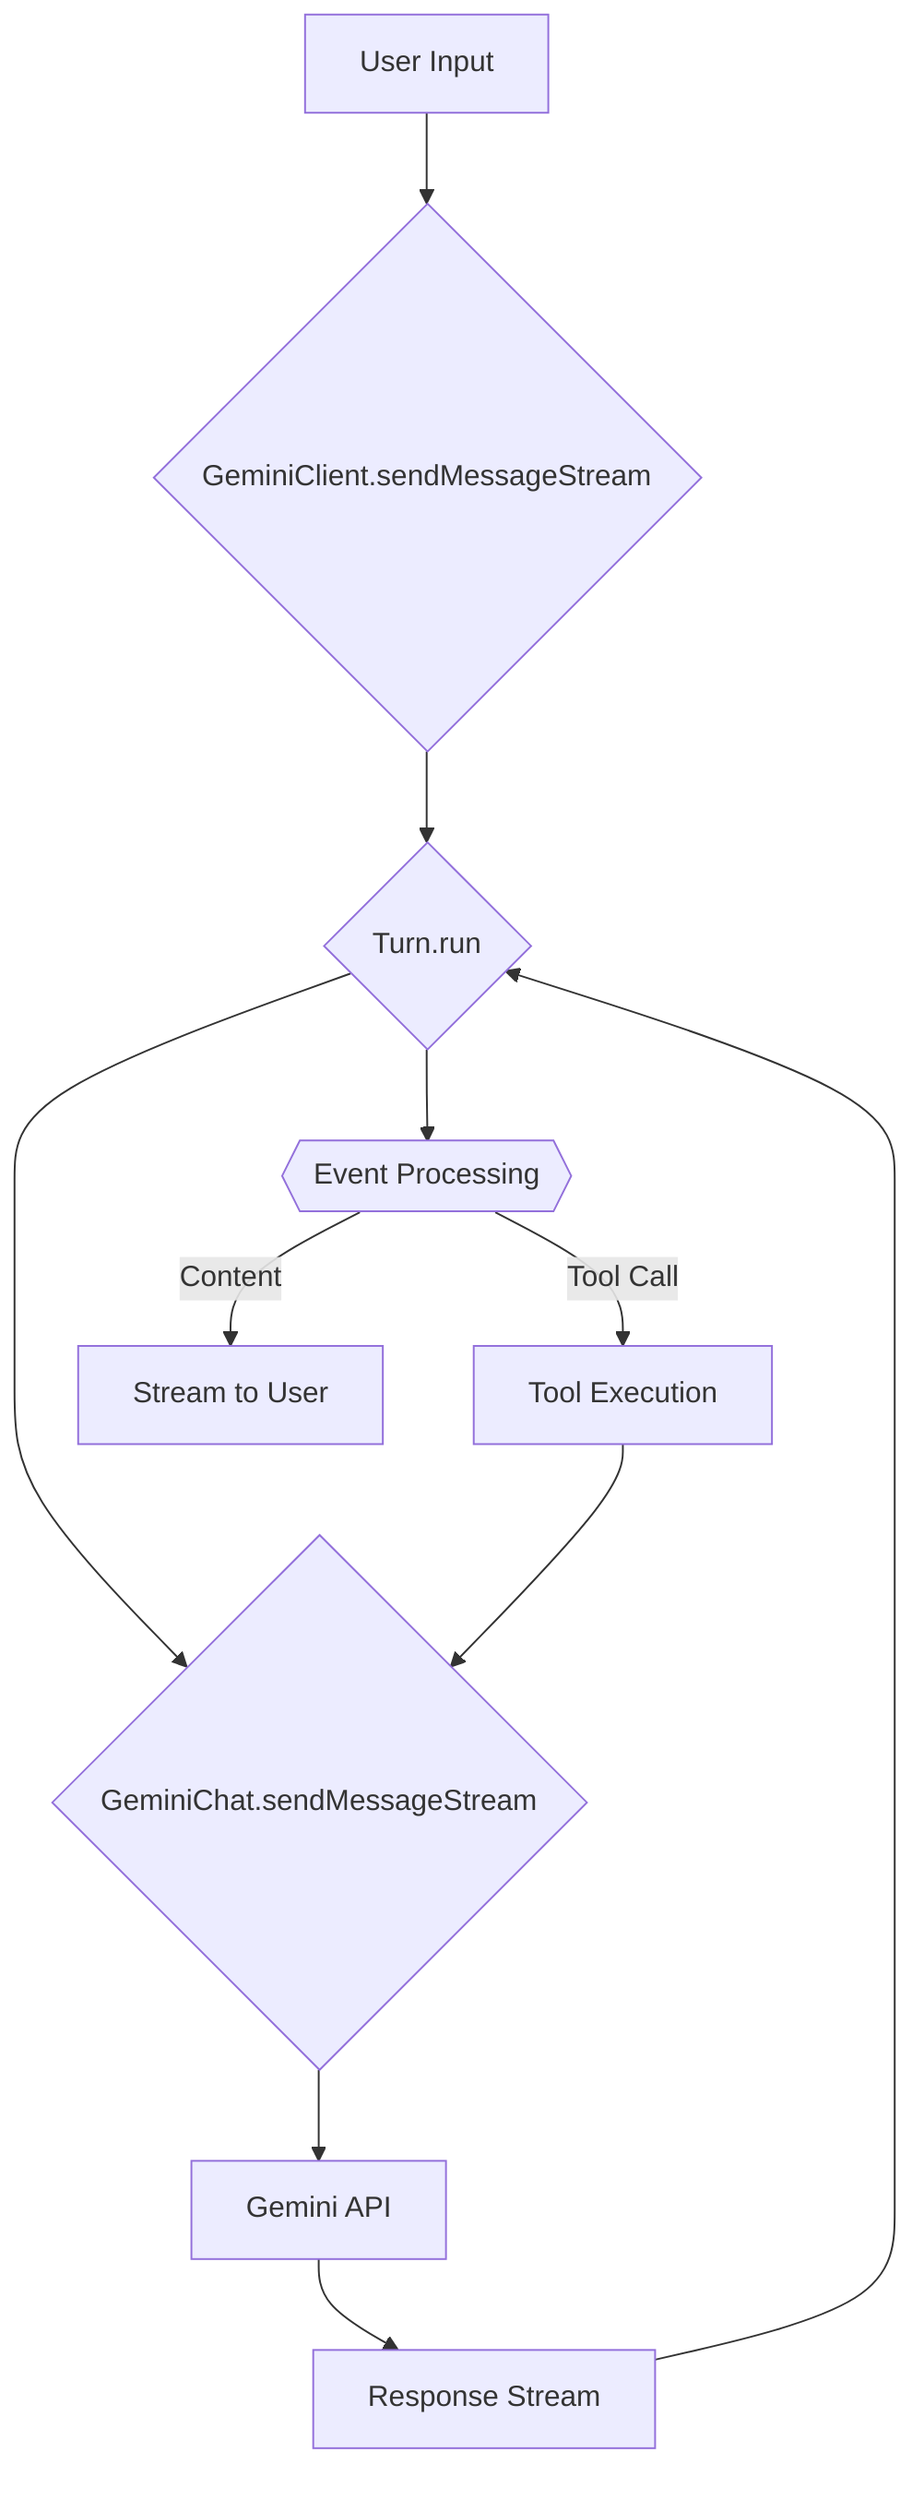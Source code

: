 graph TD
    A[User Input] --> B{GeminiClient.sendMessageStream};
    B --> C{Turn.run};
    C --> D{GeminiChat.sendMessageStream};
    D --> E[Gemini API];
    E --> F[Response Stream];
    F --> C;
    C --> G{{Event Processing}};
    G -- Content --> H[Stream to User];
    G -- Tool Call --> I[Tool Execution];
    I --> D;